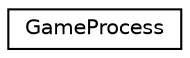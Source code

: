 digraph "Graphical Class Hierarchy"
{
  edge [fontname="Helvetica",fontsize="10",labelfontname="Helvetica",labelfontsize="10"];
  node [fontname="Helvetica",fontsize="10",shape=record];
  rankdir="LR";
  Node0 [label="GameProcess",height=0.2,width=0.4,color="black", fillcolor="white", style="filled",URL="$class_game_process.html",tooltip="GameProcess: This class forms part of the domain layer. The purpose of this class is to create all ga..."];
}
